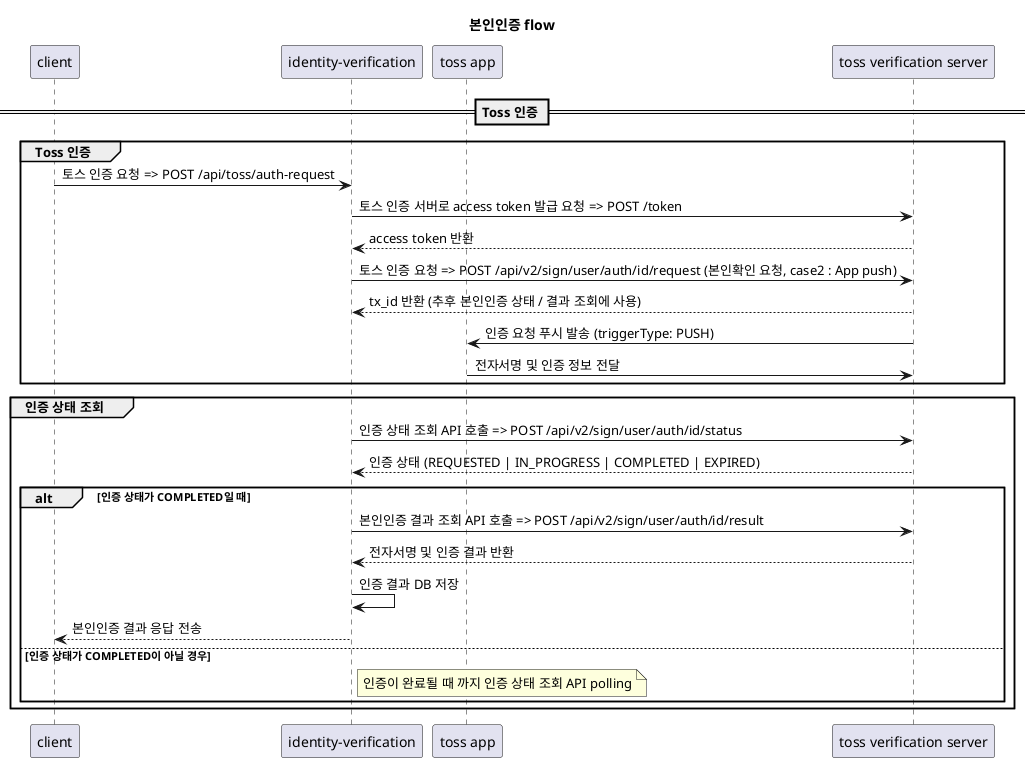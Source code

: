 @startuml signin

title 본인인증 flow

participant "client" as client
participant "identity-verification" as identity
participant "toss app" as tossApp
participant "toss verification server" as tossVerificationServer

== Toss 인증 ==
group Toss 인증
client -> identity: 토스 인증 요청 => POST /api/toss/auth-request
identity -> tossVerificationServer: 토스 인증 서버로 access token 발급 요청 => POST /token
tossVerificationServer --> identity: access token 반환
identity -> tossVerificationServer: 토스 인증 요청 => POST /api/v2/sign/user/auth/id/request (본인확인 요청, case2 : App push)
tossVerificationServer --> identity: tx_id 반환 (추후 본인인증 상태 / 결과 조회에 사용)
tossVerificationServer -> tossApp: 인증 요청 푸시 발송 (triggerType: PUSH)
tossApp -> tossVerificationServer: 전자서명 및 인증 정보 전달
end

group 인증 상태 조회
identity -> tossVerificationServer: 인증 상태 조회 API 호출 => POST /api/v2/sign/user/auth/id/status
tossVerificationServer --> identity: 인증 상태 (REQUESTED | IN_PROGRESS | COMPLETED | EXPIRED)
alt 인증 상태가 COMPLETED일 때
    identity -> tossVerificationServer: 본인인증 결과 조회 API 호출 => POST /api/v2/sign/user/auth/id/result
    tossVerificationServer --> identity: 전자서명 및 인증 결과 반환
    identity -> identity: 인증 결과 DB 저장
    identity --> client: 본인인증 결과 응답 전송
else 인증 상태가 COMPLETED이 아닐 경우
    note right of identity: 인증이 완료될 때 까지 인증 상태 조회 API polling
end
end

@enduml
